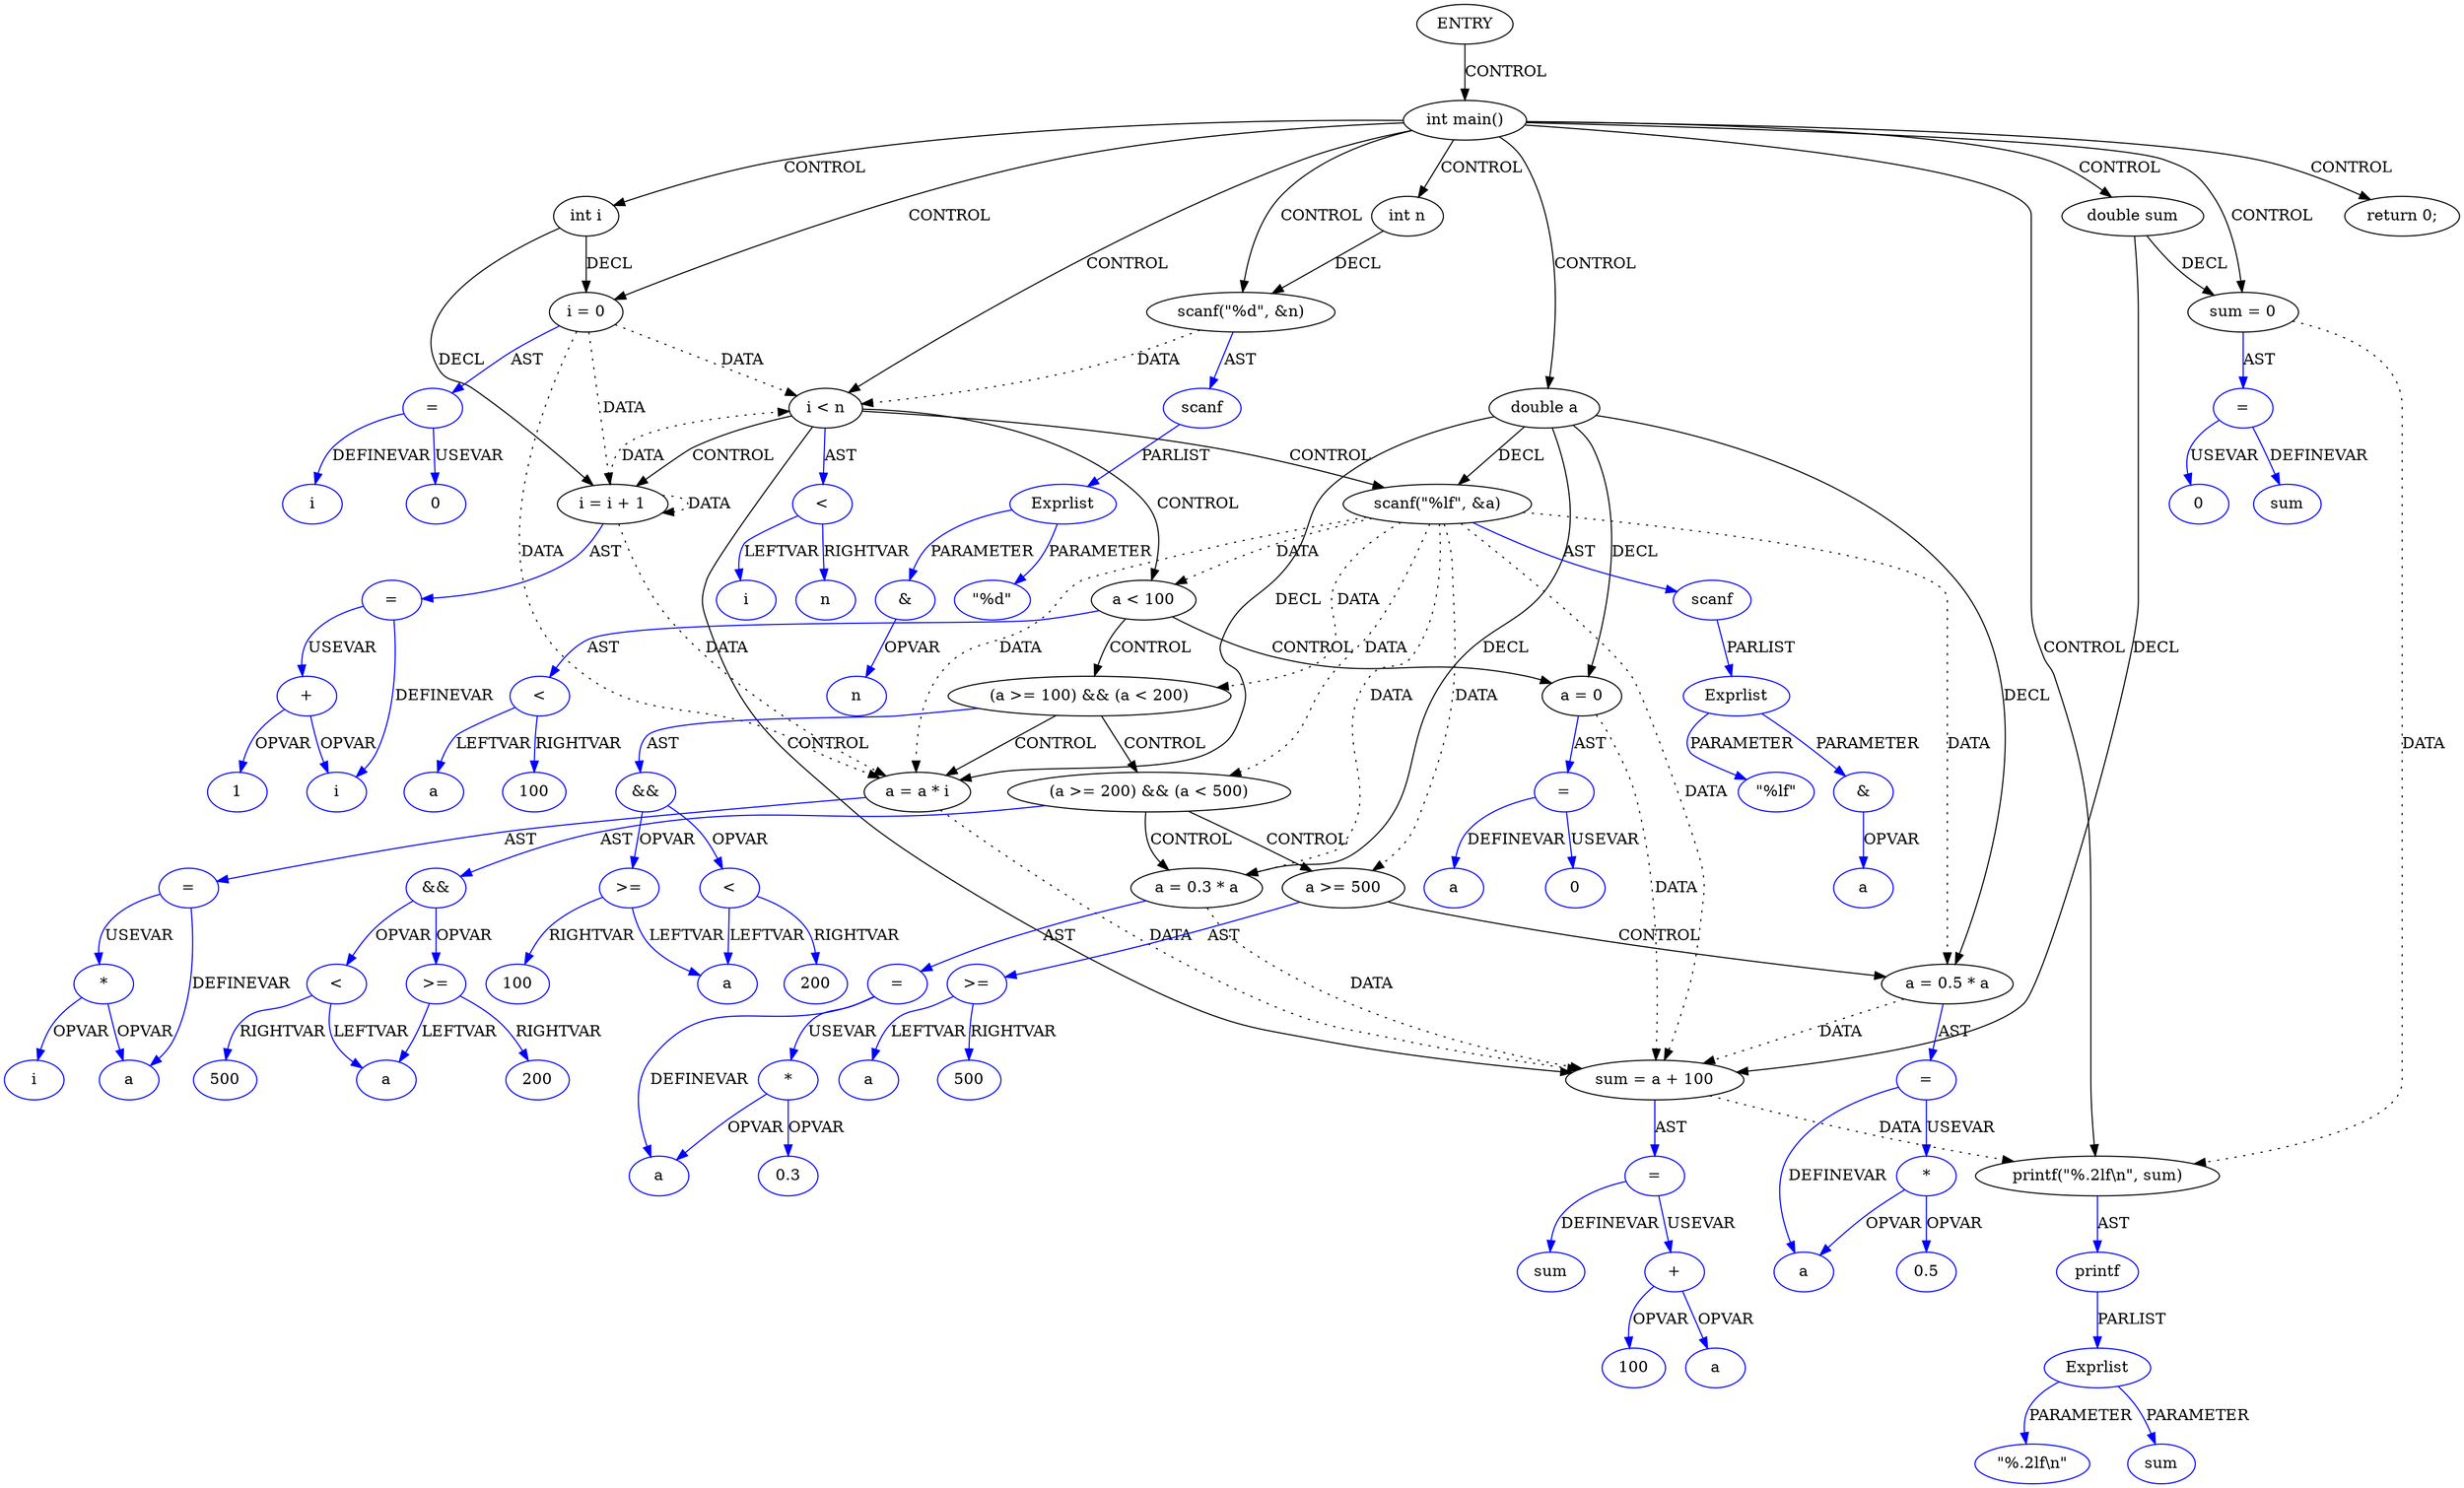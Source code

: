 digraph G{
Node1 [label="ENTRY",type="ENTRY",coord="-1"];
Node2 [label="int main()",type="CONTROL",coord="3"];
Node4 [label="int i",type="DECL",coord="4",varname="i",vartype="int"];
Node5 [label="int n",type="DECL",coord="5",varname="n",vartype="int"];
Node6 [label="double a",type="DECL",coord="6",varname="a",vartype="double"];
Node7 [label="double sum",type="DECL",coord="7",varname="sum",vartype="double"];
Node8 [label="sum = 0",type="ASSIGN",coord="8"];
Node9 [label="=",type="ASSIGNOP",coord="8",color=blue];
Node10 [label="sum",type="VAR",coord="8",color=blue];
Node11 [label="0",type="CONST",coord="8",color=blue];
Node12 [label="scanf(\"%d\", &n)",type="CALL",coord="9"];
Node13 [label="scanf",type="FUNCNAME",coord="9",color=blue];
Node14 [label="Exprlist",type="EXPRS",coord="9",color=blue];
Node15 [label="\"%d\"",type="CONST",coord="9",color=blue];
Node16 [label="&",type="OP",coord="9",color=blue];
Node17 [label="n",type="VAR",coord="9",color=blue];
Node18 [label="i = 0",type="ASSIGN",coord="10"];
Node19 [label="=",type="ASSIGNOP",coord="10",color=blue];
Node20 [label="i",type="VAR",coord="10",color=blue];
Node21 [label="0",type="CONST",coord="10",color=blue];
Node22 [label="i < n",type="CONTROL",coord="10"];
Node25 [label="scanf(\"%lf\", &a)",type="CALL",coord="11"];
Node26 [label="scanf",type="FUNCNAME",coord="11",color=blue];
Node27 [label="Exprlist",type="EXPRS",coord="11",color=blue];
Node28 [label="\"%lf\"",type="CONST",coord="11",color=blue];
Node29 [label="&",type="OP",coord="11",color=blue];
Node30 [label="a",type="VAR",coord="11",color=blue];
Node31 [label="a < 100",type="CONTROL",coord="12"];
Node33 [label="a = 0",type="ASSIGN",coord="13"];
Node34 [label="=",type="ASSIGNOP",coord="13",color=blue];
Node35 [label="a",type="VAR",coord="13",color=blue];
Node36 [label="0",type="CONST",coord="13",color=blue];
Node37 [label="(a >= 100) && (a < 200)",type="CONTROL",coord="14"];
Node39 [label="a = a * i",type="ASSIGN",coord="15"];
Node40 [label="=",type="ASSIGNOP",coord="15",color=blue];
Node41 [label="a",type="VAR",coord="15",color=blue];
Node42 [label="*",type="OP",coord="15",color=blue];
Node43 [label="i",type="VAR",coord="15",color=blue];
Node44 [label="(a >= 200) && (a < 500)",type="CONTROL",coord="16"];
Node46 [label="a = 0.3 * a",type="ASSIGN",coord="17"];
Node47 [label="=",type="ASSIGNOP",coord="17",color=blue];
Node48 [label="a",type="VAR",coord="17",color=blue];
Node49 [label="*",type="OP",coord="17",color=blue];
Node50 [label="0.3",type="CONST",coord="17",color=blue];
Node51 [label="a >= 500",type="CONTROL",coord="18"];
Node53 [label="a = 0.5 * a",type="ASSIGN",coord="19"];
Node54 [label="=",type="ASSIGNOP",coord="19",color=blue];
Node55 [label="a",type="VAR",coord="19",color=blue];
Node56 [label="*",type="OP",coord="19",color=blue];
Node57 [label="0.5",type="CONST",coord="19",color=blue];
Node58 [label=">=",type="OP",coord="18",color=blue];
Node59 [label="a",type="VAR",coord="18",color=blue];
Node60 [label="500",type="CONST",coord="18",color=blue];
Node61 [label="&&",type="OP",coord="16",color=blue];
Node62 [label=">=",type="OP",coord="16",color=blue];
Node63 [label="a",type="VAR",coord="16",color=blue];
Node64 [label="200",type="CONST",coord="16",color=blue];
Node65 [label="<",type="OP",coord="16",color=blue];
Node66 [label="500",type="CONST",coord="16",color=blue];
Node67 [label="&&",type="OP",coord="14",color=blue];
Node68 [label=">=",type="OP",coord="14",color=blue];
Node69 [label="a",type="VAR",coord="14",color=blue];
Node70 [label="100",type="CONST",coord="14",color=blue];
Node71 [label="<",type="OP",coord="14",color=blue];
Node72 [label="200",type="CONST",coord="14",color=blue];
Node73 [label="<",type="OP",coord="12",color=blue];
Node74 [label="a",type="VAR",coord="12",color=blue];
Node75 [label="100",type="CONST",coord="12",color=blue];
Node76 [label="sum = a + 100",type="ASSIGN",coord="21"];
Node77 [label="=",type="ASSIGNOP",coord="21",color=blue];
Node78 [label="sum",type="VAR",coord="21",color=blue];
Node79 [label="+",type="OP",coord="21",color=blue];
Node80 [label="a",type="VAR",coord="21",color=blue];
Node81 [label="100",type="CONST",coord="21",color=blue];
Node82 [label="i = i + 1",type="ASSIGN",coord="10"];
Node83 [label="=",type="ASSIGNOP",coord="10",color=blue];
Node84 [label="i",type="VAR",coord="10",color=blue];
Node85 [label="+",type="OP",coord="10",color=blue];
Node86 [label="1",type="CONST",coord="10",color=blue];
Node87 [label="<",type="OP",coord="10",color=blue];
Node88 [label="i",type="VAR",coord="10",color=blue];
Node89 [label="n",type="VAR",coord="10",color=blue];
Node90 [label="printf(\"%.2lf\\n\", sum)",type="CALL",coord="23"];
Node91 [label="printf",type="FUNCNAME",coord="23",color=blue];
Node92 [label="Exprlist",type="EXPRS",coord="23",color=blue];
Node93 [label="\"%.2lf\\n\"",type="CONST",coord="23",color=blue];
Node94 [label="sum",type="VAR",coord="23",color=blue];
Node95 [label="return 0;",type="CONTROL",coord="24"];
Node1->Node2 [label = "CONTROL" ];
Node2->Node4 [label = "CONTROL" ];
Node2->Node5 [label = "CONTROL" ];
Node2->Node6 [label = "CONTROL" ];
Node2->Node7 [label = "CONTROL" ];
Node2->Node8 [label = "CONTROL" ];
Node2->Node12 [label = "CONTROL" ];
Node2->Node18 [label = "CONTROL" ];
Node2->Node22 [label = "CONTROL" ];
Node2->Node90 [label = "CONTROL" ];
Node2->Node95 [label = "CONTROL" ];
Node22->Node25 [label = "CONTROL" ];
Node22->Node31 [label = "CONTROL" ];
Node22->Node76 [label = "CONTROL" ];
Node22->Node82 [label = "CONTROL" ];
Node31->Node33 [label = "CONTROL" ];
Node31->Node37 [label = "CONTROL" ];
Node37->Node39 [label = "CONTROL" ];
Node37->Node44 [label = "CONTROL" ];
Node44->Node46 [label = "CONTROL" ];
Node44->Node51 [label = "CONTROL" ];
Node51->Node53 [label = "CONTROL" ];
Node8->Node90 [label = "DATA", style = dotted ]
Node12->Node22 [label = "DATA", style = dotted ]
Node18->Node22 [label = "DATA", style = dotted ]
Node18->Node39 [label = "DATA", style = dotted ]
Node18->Node82 [label = "DATA", style = dotted ]
Node25->Node31 [label = "DATA", style = dotted ]
Node25->Node37 [label = "DATA", style = dotted ]
Node25->Node39 [label = "DATA", style = dotted ]
Node25->Node44 [label = "DATA", style = dotted ]
Node25->Node46 [label = "DATA", style = dotted ]
Node25->Node51 [label = "DATA", style = dotted ]
Node25->Node53 [label = "DATA", style = dotted ]
Node25->Node76 [label = "DATA", style = dotted ]
Node33->Node76 [label = "DATA", style = dotted ]
Node39->Node76 [label = "DATA", style = dotted ]
Node46->Node76 [label = "DATA", style = dotted ]
Node53->Node76 [label = "DATA", style = dotted ]
Node76->Node90 [label = "DATA", style = dotted ]
Node82->Node22 [label = "DATA", style = dotted ]
Node82->Node39 [label = "DATA", style = dotted ]
Node82->Node82 [label = "DATA", style = dotted ]
Node4->Node18 [label = "DECL"]
Node4->Node82 [label = "DECL"]
Node5->Node12 [label = "DECL"]
Node6->Node46 [label = "DECL"]
Node6->Node39 [label = "DECL"]
Node6->Node25 [label = "DECL"]
Node6->Node53 [label = "DECL"]
Node6->Node33 [label = "DECL"]
Node7->Node8 [label = "DECL"]
Node7->Node76 [label = "DECL"]
Node8->Node9 [label = "AST" color=blue]
Node9->Node10 [label = "DEFINEVAR" color=blue]
Node9->Node11 [label = "USEVAR" color=blue]
Node12->Node13 [label = "AST" color=blue]
Node13->Node14 [label = "PARLIST" color=blue]
Node14->Node15 [label = "PARAMETER" color=blue]
Node14->Node16 [label = "PARAMETER" color=blue]
Node16->Node17 [label = "OPVAR" color=blue]
Node18->Node19 [label = "AST" color=blue]
Node19->Node20 [label = "DEFINEVAR" color=blue]
Node19->Node21 [label = "USEVAR" color=blue]
Node22->Node87 [label = "AST" color=blue]
Node25->Node26 [label = "AST" color=blue]
Node26->Node27 [label = "PARLIST" color=blue]
Node27->Node28 [label = "PARAMETER" color=blue]
Node27->Node29 [label = "PARAMETER" color=blue]
Node29->Node30 [label = "OPVAR" color=blue]
Node31->Node73 [label = "AST" color=blue]
Node33->Node34 [label = "AST" color=blue]
Node34->Node35 [label = "DEFINEVAR" color=blue]
Node34->Node36 [label = "USEVAR" color=blue]
Node37->Node67 [label = "AST" color=blue]
Node39->Node40 [label = "AST" color=blue]
Node40->Node41 [label = "DEFINEVAR" color=blue]
Node40->Node42 [label = "USEVAR" color=blue]
Node42->Node41 [label = "OPVAR" color=blue]
Node42->Node43 [label = "OPVAR" color=blue]
Node44->Node61 [label = "AST" color=blue]
Node46->Node47 [label = "AST" color=blue]
Node47->Node48 [label = "DEFINEVAR" color=blue]
Node47->Node49 [label = "USEVAR" color=blue]
Node49->Node50 [label = "OPVAR" color=blue]
Node49->Node48 [label = "OPVAR" color=blue]
Node51->Node58 [label = "AST" color=blue]
Node53->Node54 [label = "AST" color=blue]
Node54->Node55 [label = "DEFINEVAR" color=blue]
Node54->Node56 [label = "USEVAR" color=blue]
Node56->Node57 [label = "OPVAR" color=blue]
Node56->Node55 [label = "OPVAR" color=blue]
Node58->Node59 [label = "LEFTVAR" color=blue]
Node58->Node60 [label = "RIGHTVAR" color=blue]
Node61->Node62 [label = "OPVAR" color=blue]
Node61->Node65 [label = "OPVAR" color=blue]
Node62->Node63 [label = "LEFTVAR" color=blue]
Node62->Node64 [label = "RIGHTVAR" color=blue]
Node65->Node63 [label = "LEFTVAR" color=blue]
Node65->Node66 [label = "RIGHTVAR" color=blue]
Node67->Node68 [label = "OPVAR" color=blue]
Node67->Node71 [label = "OPVAR" color=blue]
Node68->Node69 [label = "LEFTVAR" color=blue]
Node68->Node70 [label = "RIGHTVAR" color=blue]
Node71->Node69 [label = "LEFTVAR" color=blue]
Node71->Node72 [label = "RIGHTVAR" color=blue]
Node73->Node74 [label = "LEFTVAR" color=blue]
Node73->Node75 [label = "RIGHTVAR" color=blue]
Node76->Node77 [label = "AST" color=blue]
Node77->Node78 [label = "DEFINEVAR" color=blue]
Node77->Node79 [label = "USEVAR" color=blue]
Node79->Node80 [label = "OPVAR" color=blue]
Node79->Node81 [label = "OPVAR" color=blue]
Node82->Node83 [label = "AST" color=blue]
Node83->Node84 [label = "DEFINEVAR" color=blue]
Node83->Node85 [label = "USEVAR" color=blue]
Node85->Node84 [label = "OPVAR" color=blue]
Node85->Node86 [label = "OPVAR" color=blue]
Node87->Node88 [label = "LEFTVAR" color=blue]
Node87->Node89 [label = "RIGHTVAR" color=blue]
Node90->Node91 [label = "AST" color=blue]
Node91->Node92 [label = "PARLIST" color=blue]
Node92->Node93 [label = "PARAMETER" color=blue]
Node92->Node94 [label = "PARAMETER" color=blue]
}
